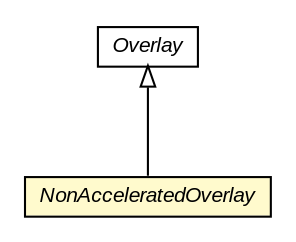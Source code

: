 #!/usr/local/bin/dot
#
# Class diagram 
# Generated by UMLGraph version R5_6-24-gf6e263 (http://www.umlgraph.org/)
#

digraph G {
	edge [fontname="arial",fontsize=10,labelfontname="arial",labelfontsize=10];
	node [fontname="arial",fontsize=10,shape=plaintext];
	nodesep=0.25;
	ranksep=0.5;
	// org.osmdroid.views.overlay.NonAcceleratedOverlay
	c98676 [label=<<table title="org.osmdroid.views.overlay.NonAcceleratedOverlay" border="0" cellborder="1" cellspacing="0" cellpadding="2" port="p" bgcolor="lemonChiffon" href="./NonAcceleratedOverlay.html">
		<tr><td><table border="0" cellspacing="0" cellpadding="1">
<tr><td align="center" balign="center"><font face="arial italic"> NonAcceleratedOverlay </font></td></tr>
		</table></td></tr>
		</table>>, URL="./NonAcceleratedOverlay.html", fontname="arial", fontcolor="black", fontsize=10.0];
	// org.osmdroid.views.overlay.Overlay
	c98677 [label=<<table title="org.osmdroid.views.overlay.Overlay" border="0" cellborder="1" cellspacing="0" cellpadding="2" port="p" href="./Overlay.html">
		<tr><td><table border="0" cellspacing="0" cellpadding="1">
<tr><td align="center" balign="center"><font face="arial italic"> Overlay </font></td></tr>
		</table></td></tr>
		</table>>, URL="./Overlay.html", fontname="arial", fontcolor="black", fontsize=10.0];
	//org.osmdroid.views.overlay.NonAcceleratedOverlay extends org.osmdroid.views.overlay.Overlay
	c98677:p -> c98676:p [dir=back,arrowtail=empty];
}

